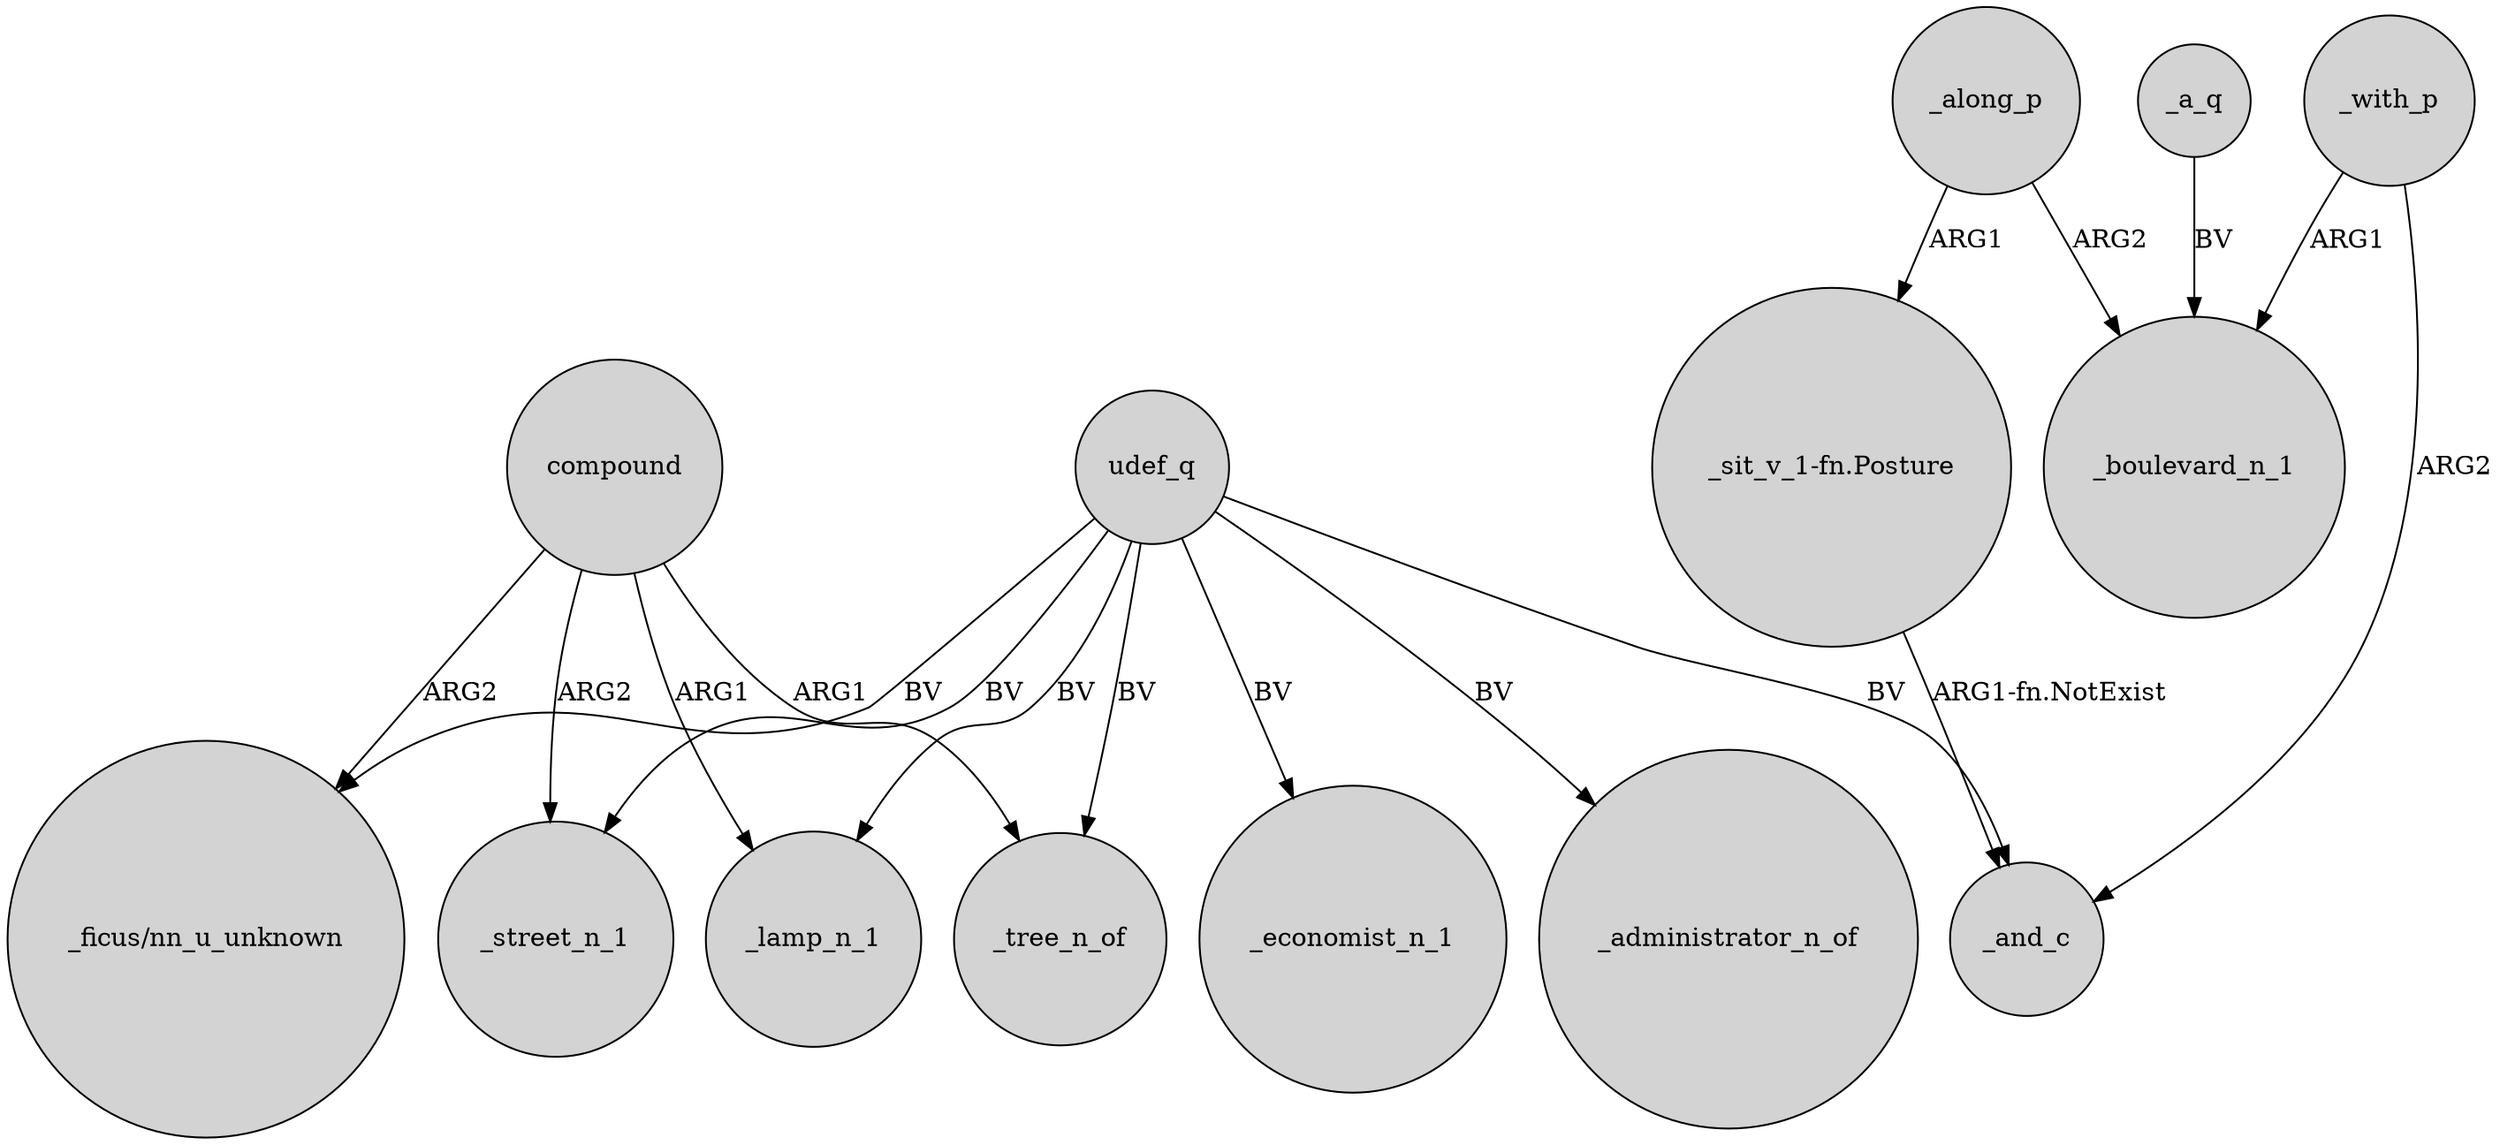 digraph {
	node [shape=circle style=filled]
	_with_p -> _and_c [label=ARG2]
	_with_p -> _boulevard_n_1 [label=ARG1]
	udef_q -> _economist_n_1 [label=BV]
	"_sit_v_1-fn.Posture" -> _and_c [label="ARG1-fn.NotExist"]
	_along_p -> "_sit_v_1-fn.Posture" [label=ARG1]
	_along_p -> _boulevard_n_1 [label=ARG2]
	_a_q -> _boulevard_n_1 [label=BV]
	udef_q -> _administrator_n_of [label=BV]
	udef_q -> _and_c [label=BV]
	udef_q -> _lamp_n_1 [label=BV]
	compound -> _street_n_1 [label=ARG2]
	udef_q -> _tree_n_of [label=BV]
	compound -> _tree_n_of [label=ARG1]
	compound -> "_ficus/nn_u_unknown" [label=ARG2]
	udef_q -> "_ficus/nn_u_unknown" [label=BV]
	udef_q -> _street_n_1 [label=BV]
	compound -> _lamp_n_1 [label=ARG1]
}
